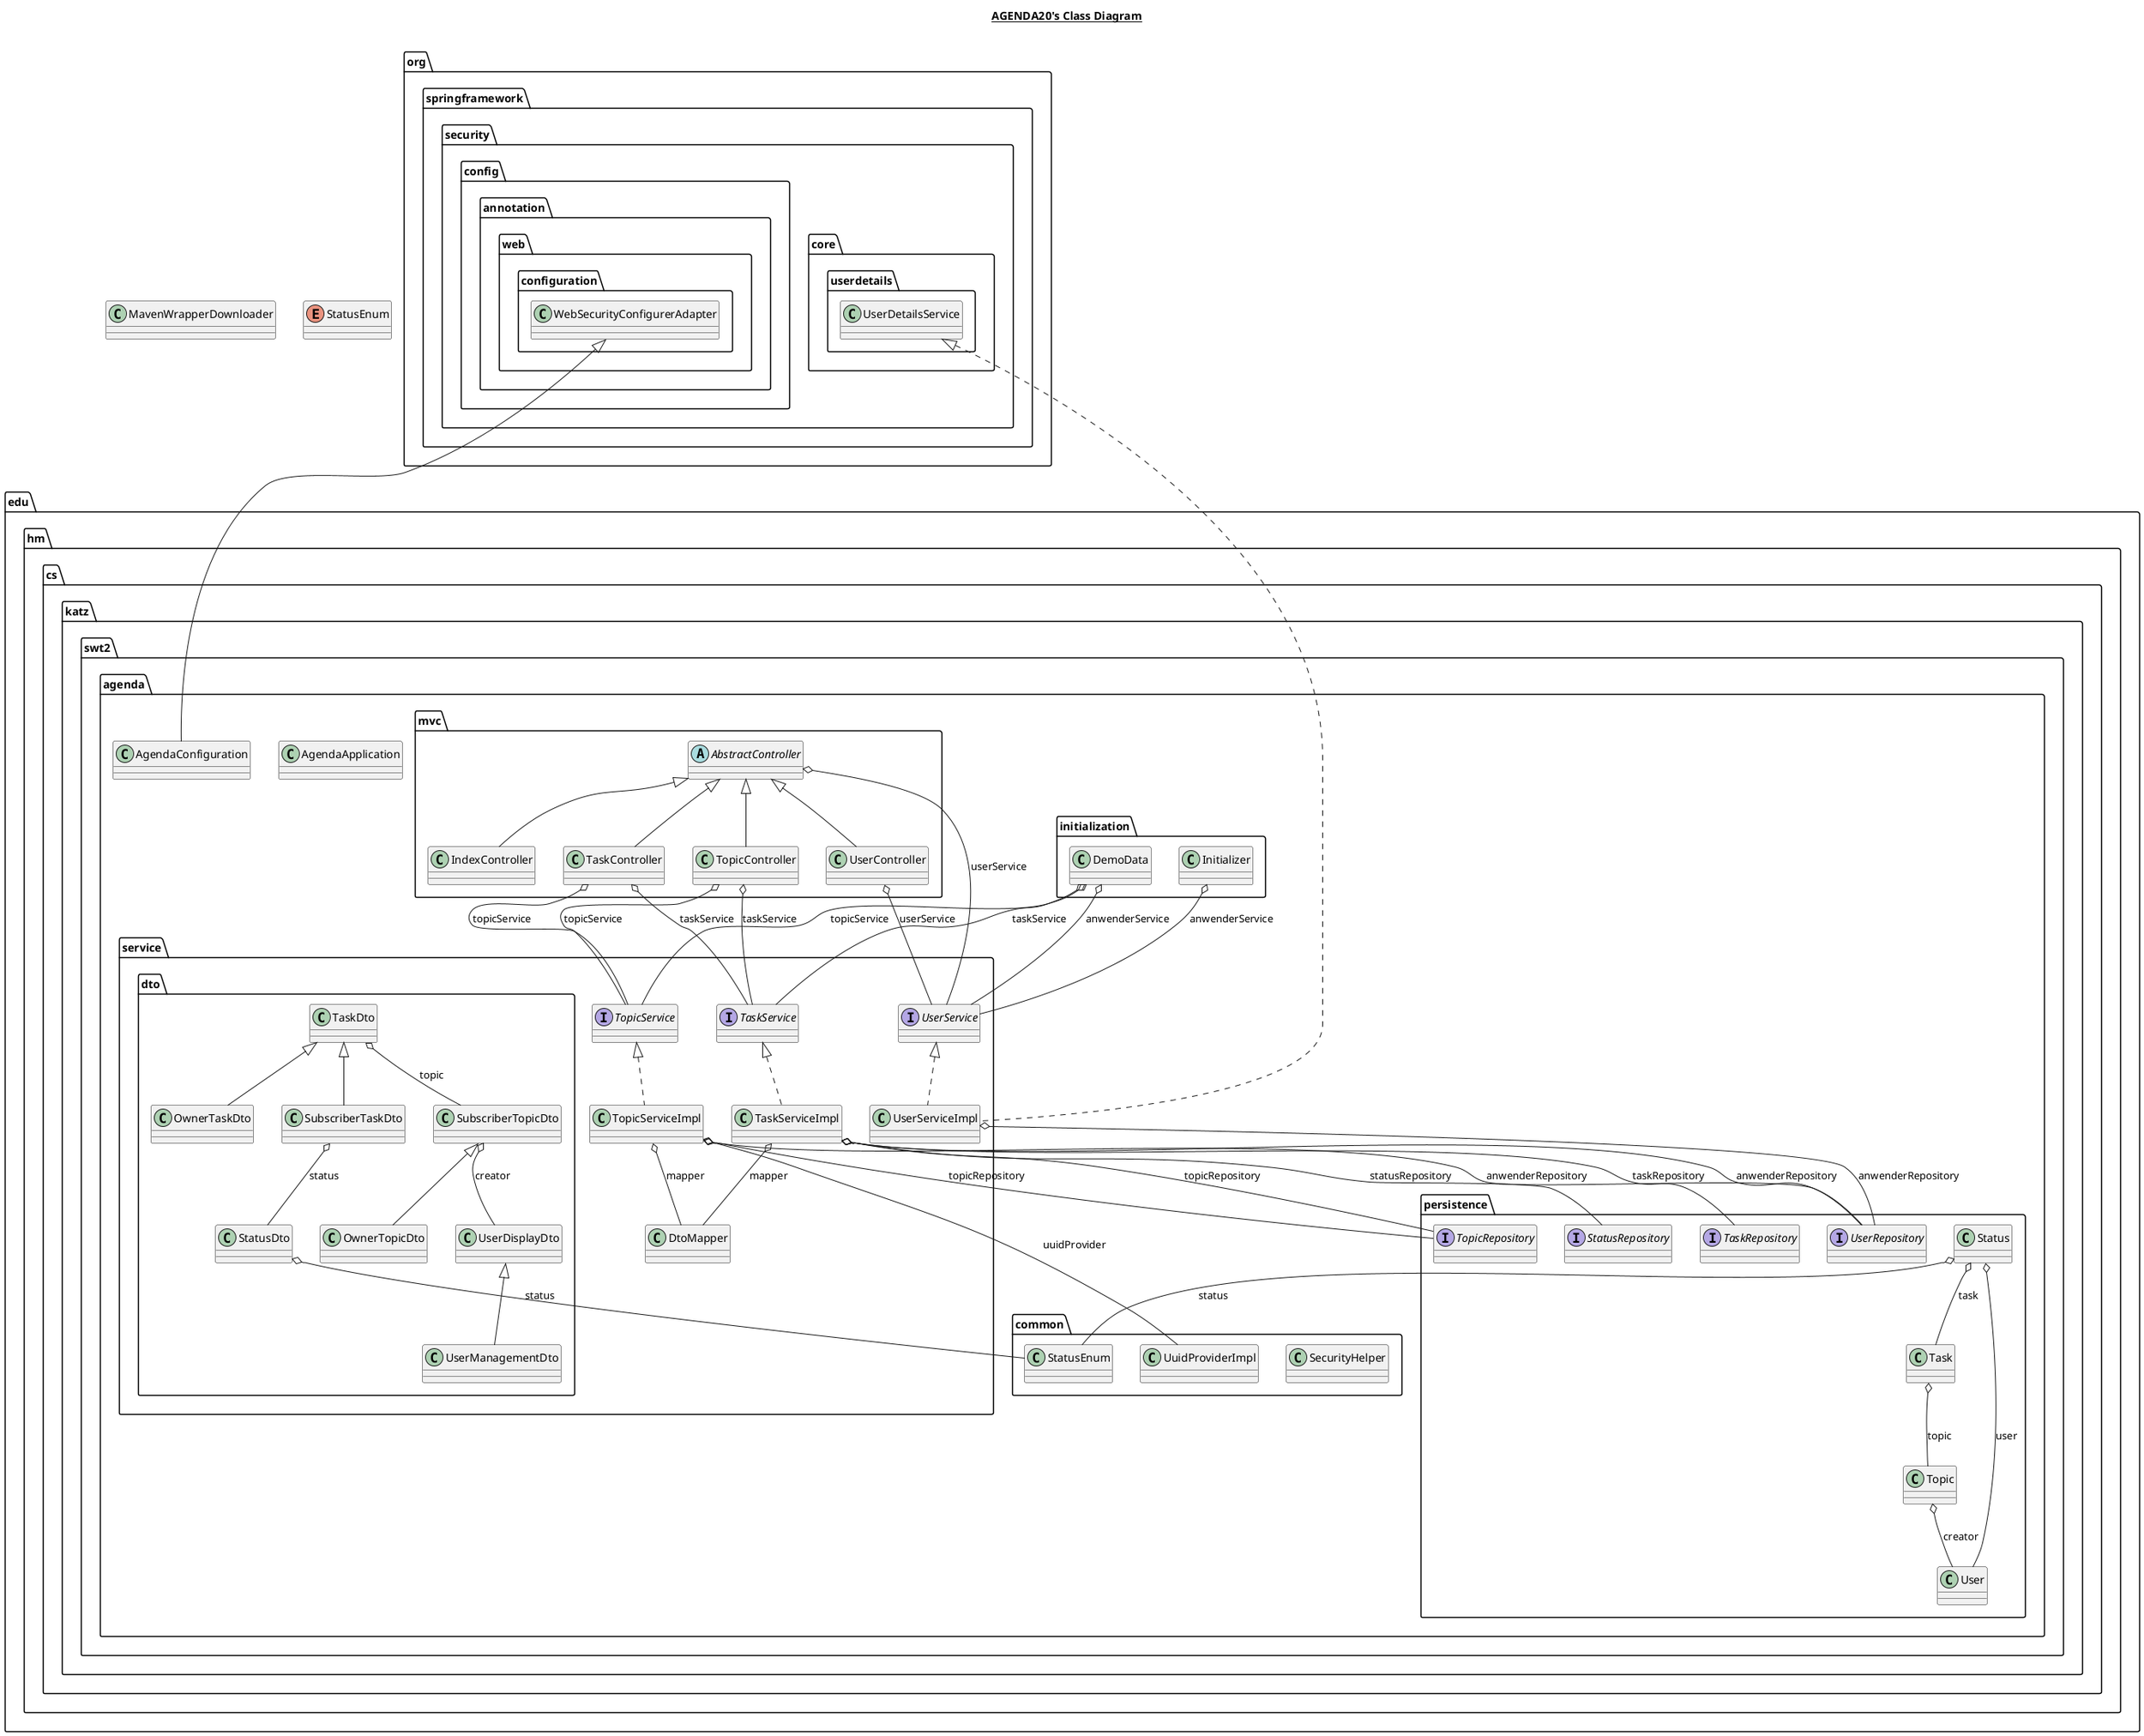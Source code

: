 @startuml

title __AGENDA20's Class Diagram__\n


    class MavenWrapperDownloader {
    }

  

      class edu.hm.cs.katz.swt2.agenda.AgendaApplication {
      }

  


      class edu.hm.cs.katz.swt2.agenda.AgendaConfiguration {
      }

  


        class edu.hm.cs.katz.swt2.agenda.common.SecurityHelper {
        }

  


        enum StatusEnum {
        }

  


        class edu.hm.cs.katz.swt2.agenda.common.UuidProviderImpl {
        }

  


        class edu.hm.cs.katz.swt2.agenda.initialization.DemoData {
        }

  


        class edu.hm.cs.katz.swt2.agenda.initialization.Initializer {
        }

  


        abstract class edu.hm.cs.katz.swt2.agenda.mvc.AbstractController {
        }



        class edu.hm.cs.katz.swt2.agenda.mvc.IndexController {
        }

  


        class edu.hm.cs.katz.swt2.agenda.mvc.TaskController {
        }

  


        class edu.hm.cs.katz.swt2.agenda.mvc.TopicController {
        }

  


        class edu.hm.cs.katz.swt2.agenda.mvc.UserController {
        }

  

        class edu.hm.cs.katz.swt2.agenda.persistence.Status {
        }

  


        interface edu.hm.cs.katz.swt2.agenda.persistence.StatusRepository {
        }

  


        class edu.hm.cs.katz.swt2.agenda.persistence.Task {
        }

  


        interface edu.hm.cs.katz.swt2.agenda.persistence.TaskRepository {
        }

  


        class edu.hm.cs.katz.swt2.agenda.persistence.Topic {
        }

  


        interface edu.hm.cs.katz.swt2.agenda.persistence.TopicRepository {
        }

  

        class edu.hm.cs.katz.swt2.agenda.persistence.User {
        }

  


        interface edu.hm.cs.katz.swt2.agenda.persistence.UserRepository {
        }

  


        class edu.hm.cs.katz.swt2.agenda.service.DtoMapper {
        }

  

        interface edu.hm.cs.katz.swt2.agenda.service.TaskService {
        }

  

        class edu.hm.cs.katz.swt2.agenda.service.TaskServiceImpl {
        }

  

        interface edu.hm.cs.katz.swt2.agenda.service.TopicService {
        }

  


        class edu.hm.cs.katz.swt2.agenda.service.TopicServiceImpl {
        }

  


        interface edu.hm.cs.katz.swt2.agenda.service.UserService {
        }

  


        class edu.hm.cs.katz.swt2.agenda.service.UserServiceImpl {
        }

  


          class edu.hm.cs.katz.swt2.agenda.service.dto.OwnerTaskDto {
          }

  


          class edu.hm.cs.katz.swt2.agenda.service.dto.OwnerTopicDto {
          }

  


          class edu.hm.cs.katz.swt2.agenda.service.dto.StatusDto {
          }

  


          class edu.hm.cs.katz.swt2.agenda.service.dto.SubscriberTaskDto {
          }


          class edu.hm.cs.katz.swt2.agenda.service.dto.SubscriberTopicDto {
          }

  


          class edu.hm.cs.katz.swt2.agenda.service.dto.TaskDto {
          }



          class edu.hm.cs.katz.swt2.agenda.service.dto.UserDisplayDto {
          }



          class edu.hm.cs.katz.swt2.agenda.service.dto.UserManagementDto {
          }

  

  edu.hm.cs.katz.swt2.agenda.AgendaConfiguration -up-|> org.springframework.security.config.annotation.web.configuration.WebSecurityConfigurerAdapter
  edu.hm.cs.katz.swt2.agenda.initialization.DemoData o-- edu.hm.cs.katz.swt2.agenda.service.UserService : anwenderService
  edu.hm.cs.katz.swt2.agenda.initialization.DemoData o-- edu.hm.cs.katz.swt2.agenda.service.TaskService : taskService
  edu.hm.cs.katz.swt2.agenda.initialization.DemoData o-- edu.hm.cs.katz.swt2.agenda.service.TopicService : topicService
  edu.hm.cs.katz.swt2.agenda.initialization.Initializer o-- edu.hm.cs.katz.swt2.agenda.service.UserService : anwenderService
  edu.hm.cs.katz.swt2.agenda.mvc.AbstractController o-- edu.hm.cs.katz.swt2.agenda.service.UserService : userService
  edu.hm.cs.katz.swt2.agenda.mvc.IndexController -up-|> edu.hm.cs.katz.swt2.agenda.mvc.AbstractController
  edu.hm.cs.katz.swt2.agenda.mvc.TaskController -up-|> edu.hm.cs.katz.swt2.agenda.mvc.AbstractController
  edu.hm.cs.katz.swt2.agenda.mvc.TaskController o-- edu.hm.cs.katz.swt2.agenda.service.TaskService : taskService
  edu.hm.cs.katz.swt2.agenda.mvc.TaskController o-- edu.hm.cs.katz.swt2.agenda.service.TopicService : topicService
  edu.hm.cs.katz.swt2.agenda.mvc.TopicController -up-|> edu.hm.cs.katz.swt2.agenda.mvc.AbstractController
  edu.hm.cs.katz.swt2.agenda.mvc.TopicController o-- edu.hm.cs.katz.swt2.agenda.service.TaskService : taskService
  edu.hm.cs.katz.swt2.agenda.mvc.TopicController o-- edu.hm.cs.katz.swt2.agenda.service.TopicService : topicService
  edu.hm.cs.katz.swt2.agenda.mvc.UserController -up-|> edu.hm.cs.katz.swt2.agenda.mvc.AbstractController
  edu.hm.cs.katz.swt2.agenda.mvc.UserController o-- edu.hm.cs.katz.swt2.agenda.service.UserService : userService
  edu.hm.cs.katz.swt2.agenda.persistence.Status o-- edu.hm.cs.katz.swt2.agenda.common.StatusEnum : status
  edu.hm.cs.katz.swt2.agenda.persistence.Status o-- edu.hm.cs.katz.swt2.agenda.persistence.Task : task
  edu.hm.cs.katz.swt2.agenda.persistence.Status o-- edu.hm.cs.katz.swt2.agenda.persistence.User : user
  edu.hm.cs.katz.swt2.agenda.persistence.Task o-- edu.hm.cs.katz.swt2.agenda.persistence.Topic : topic
  edu.hm.cs.katz.swt2.agenda.persistence.Topic o-- edu.hm.cs.katz.swt2.agenda.persistence.User : creator
  edu.hm.cs.katz.swt2.agenda.service.TaskServiceImpl .up.|> edu.hm.cs.katz.swt2.agenda.service.TaskService
  edu.hm.cs.katz.swt2.agenda.service.TaskServiceImpl o-- edu.hm.cs.katz.swt2.agenda.persistence.UserRepository : anwenderRepository
  edu.hm.cs.katz.swt2.agenda.service.TaskServiceImpl o-- edu.hm.cs.katz.swt2.agenda.service.DtoMapper : mapper
  edu.hm.cs.katz.swt2.agenda.service.TaskServiceImpl o-- edu.hm.cs.katz.swt2.agenda.persistence.StatusRepository : statusRepository
  edu.hm.cs.katz.swt2.agenda.service.TaskServiceImpl o-- edu.hm.cs.katz.swt2.agenda.persistence.TaskRepository : taskRepository
  edu.hm.cs.katz.swt2.agenda.service.TaskServiceImpl o-- edu.hm.cs.katz.swt2.agenda.persistence.TopicRepository : topicRepository
  edu.hm.cs.katz.swt2.agenda.service.TopicServiceImpl .up.|> edu.hm.cs.katz.swt2.agenda.service.TopicService
  edu.hm.cs.katz.swt2.agenda.service.TopicServiceImpl o-- edu.hm.cs.katz.swt2.agenda.persistence.UserRepository : anwenderRepository
  edu.hm.cs.katz.swt2.agenda.service.TopicServiceImpl o-- edu.hm.cs.katz.swt2.agenda.service.DtoMapper : mapper
  edu.hm.cs.katz.swt2.agenda.service.TopicServiceImpl o-- edu.hm.cs.katz.swt2.agenda.persistence.TopicRepository : topicRepository
  edu.hm.cs.katz.swt2.agenda.service.TopicServiceImpl o-- edu.hm.cs.katz.swt2.agenda.common.UuidProviderImpl : uuidProvider
  edu.hm.cs.katz.swt2.agenda.service.UserServiceImpl .up.|> edu.hm.cs.katz.swt2.agenda.service.UserService
  edu.hm.cs.katz.swt2.agenda.service.UserServiceImpl .up.|> org.springframework.security.core.userdetails.UserDetailsService
  edu.hm.cs.katz.swt2.agenda.service.UserServiceImpl o-- edu.hm.cs.katz.swt2.agenda.persistence.UserRepository : anwenderRepository
  edu.hm.cs.katz.swt2.agenda.service.dto.OwnerTaskDto -up-|> edu.hm.cs.katz.swt2.agenda.service.dto.TaskDto
  edu.hm.cs.katz.swt2.agenda.service.dto.OwnerTopicDto -up-|> edu.hm.cs.katz.swt2.agenda.service.dto.SubscriberTopicDto
  edu.hm.cs.katz.swt2.agenda.service.dto.StatusDto o-- edu.hm.cs.katz.swt2.agenda.common.StatusEnum : status
  edu.hm.cs.katz.swt2.agenda.service.dto.SubscriberTaskDto -up-|> edu.hm.cs.katz.swt2.agenda.service.dto.TaskDto
  edu.hm.cs.katz.swt2.agenda.service.dto.SubscriberTaskDto o-- edu.hm.cs.katz.swt2.agenda.service.dto.StatusDto : status
  edu.hm.cs.katz.swt2.agenda.service.dto.SubscriberTopicDto o-- edu.hm.cs.katz.swt2.agenda.service.dto.UserDisplayDto : creator
  edu.hm.cs.katz.swt2.agenda.service.dto.TaskDto o-- edu.hm.cs.katz.swt2.agenda.service.dto.SubscriberTopicDto : topic
  edu.hm.cs.katz.swt2.agenda.service.dto.UserManagementDto -up-|> edu.hm.cs.katz.swt2.agenda.service.dto.UserDisplayDto


@enduml
